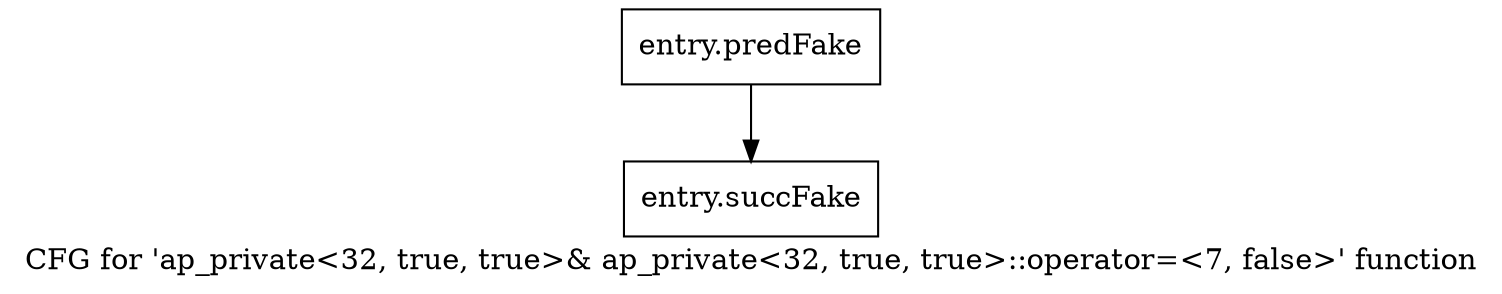 digraph "CFG for 'ap_private\<32, true, true\>& ap_private\<32, true, true\>::operator=\<7, false\>' function" {
	label="CFG for 'ap_private\<32, true, true\>& ap_private\<32, true, true\>::operator=\<7, false\>' function";

	Node0x58f14f0 [shape=record,filename="",linenumber="",label="{entry.predFake}"];
	Node0x58f14f0 -> Node0x5ac3040[ callList="" memoryops="" filename="/home/omerfaruk/tools/Xilinx/Vitis_HLS/2023.2/include/etc/ap_private.h" execusionnum="4"];
	Node0x5ac3040 [shape=record,filename="/home/omerfaruk/tools/Xilinx/Vitis_HLS/2023.2/include/etc/ap_private.h",linenumber="1463",label="{entry.succFake}"];
}
